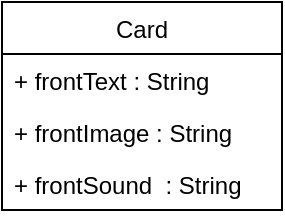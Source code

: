 <mxfile version="14.2.6" type="github">
  <diagram id="C5RBs43oDa-KdzZeNtuy" name="Page-1">
    <mxGraphModel dx="946" dy="589" grid="1" gridSize="10" guides="1" tooltips="1" connect="1" arrows="1" fold="1" page="1" pageScale="1" pageWidth="827" pageHeight="1169" math="0" shadow="0">
      <root>
        <mxCell id="WIyWlLk6GJQsqaUBKTNV-0" />
        <mxCell id="WIyWlLk6GJQsqaUBKTNV-1" parent="WIyWlLk6GJQsqaUBKTNV-0" />
        <mxCell id="p7QOCoXNSRZDw5vfabJ1-0" value="Card" style="swimlane;fontStyle=0;childLayout=stackLayout;horizontal=1;startSize=26;fillColor=none;horizontalStack=0;resizeParent=1;resizeParentMax=0;resizeLast=0;collapsible=1;marginBottom=0;" vertex="1" parent="WIyWlLk6GJQsqaUBKTNV-1">
          <mxGeometry x="340" y="280" width="140" height="104" as="geometry" />
        </mxCell>
        <mxCell id="p7QOCoXNSRZDw5vfabJ1-1" value="+ frontText : String&#xa;" style="text;strokeColor=none;fillColor=none;align=left;verticalAlign=top;spacingLeft=4;spacingRight=4;overflow=hidden;rotatable=0;points=[[0,0.5],[1,0.5]];portConstraint=eastwest;" vertex="1" parent="p7QOCoXNSRZDw5vfabJ1-0">
          <mxGeometry y="26" width="140" height="26" as="geometry" />
        </mxCell>
        <mxCell id="p7QOCoXNSRZDw5vfabJ1-2" value="+ frontImage : String" style="text;strokeColor=none;fillColor=none;align=left;verticalAlign=top;spacingLeft=4;spacingRight=4;overflow=hidden;rotatable=0;points=[[0,0.5],[1,0.5]];portConstraint=eastwest;" vertex="1" parent="p7QOCoXNSRZDw5vfabJ1-0">
          <mxGeometry y="52" width="140" height="26" as="geometry" />
        </mxCell>
        <mxCell id="p7QOCoXNSRZDw5vfabJ1-3" value="+ frontSound  : String" style="text;strokeColor=none;fillColor=none;align=left;verticalAlign=top;spacingLeft=4;spacingRight=4;overflow=hidden;rotatable=0;points=[[0,0.5],[1,0.5]];portConstraint=eastwest;" vertex="1" parent="p7QOCoXNSRZDw5vfabJ1-0">
          <mxGeometry y="78" width="140" height="26" as="geometry" />
        </mxCell>
      </root>
    </mxGraphModel>
  </diagram>
</mxfile>
